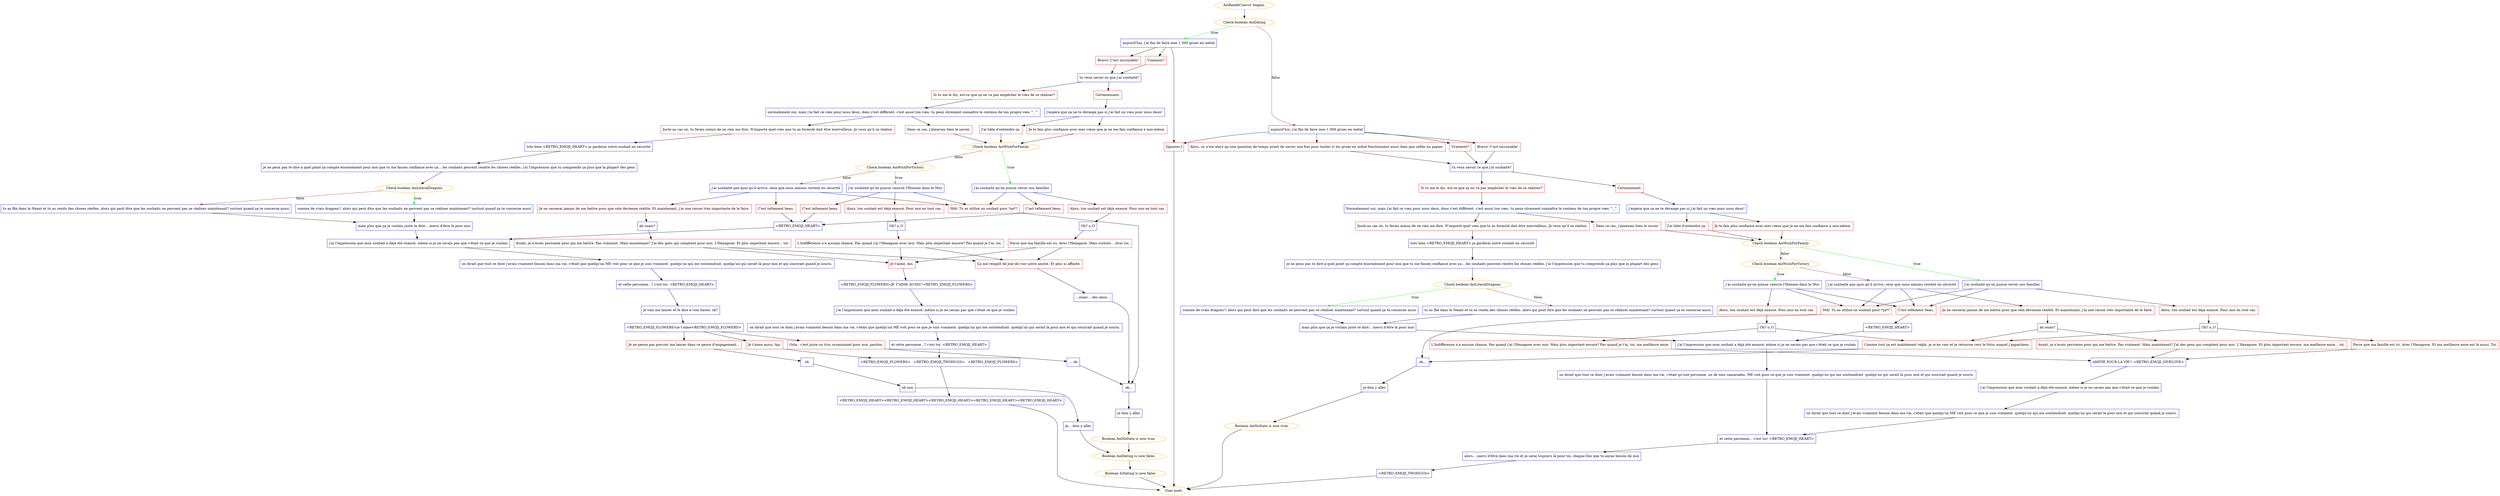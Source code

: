 digraph {
	"AoiRank6Convo1 begins." [color=orange];
		"AoiRank6Convo1 begins." -> j1159499694;
	j1159499694 [label="Check boolean AoiDating",color=orange];
		j1159499694 -> j755354898 [label=true,color=green];
		j1159499694 -> j1176842177 [label=false,color=brown];
	j755354898 [label="aujourd'hui, j'ai fini de faire mes 1 000 grues en métal",shape=box,color=blue];
		j755354898 -> j4185913934;
		j755354898 -> j123803341;
		j755354898 -> j3055069876;
	j1176842177 [label="aujourd'hui, j'ai fini de faire mes 1 000 grues en métal",shape=box,color=blue];
		j1176842177 -> j458545911;
		j1176842177 -> j3963765377;
		j1176842177 -> j2199296912;
		j1176842177 -> j3055069876;
	j4185913934 [label="Vraiment?",shape=box,color=red];
		j4185913934 -> j1592013674;
	j123803341 [label="Bravo! C'est incroyable!",shape=box,color=red];
		j123803341 -> j1592013674;
	j3055069876 [label="[Ignorer.]",shape=box,color=red];
		j3055069876 -> "Chat ends.";
	j458545911 [label="Alors, ce n’est alors qu’une question de temps avant de savoir une fois pour toutes si les grues en métal fonctionnent aussi bien que celles en papier.",shape=box,color=red];
		j458545911 -> j2681898211;
	j3963765377 [label="Vraiment?",shape=box,color=red];
		j3963765377 -> j2681898211;
	j2199296912 [label="Bravo! C'est incroyable!",shape=box,color=red];
		j2199296912 -> j2681898211;
	j1592013674 [label="tu veux savoir ce que j'ai souhaité?",shape=box,color=blue];
		j1592013674 -> j2972726559;
		j1592013674 -> j4107307547;
	"Chat ends." [color=orange];
	j2681898211 [label="tu veux savoir ce que j'ai souhaité?",shape=box,color=blue];
		j2681898211 -> j3197514623;
		j2681898211 -> j3694874866;
	j2972726559 [label="Si tu me le dis, est-ce que ça ne va pas empêcher le vœu de se réaliser?",shape=box,color=red];
		j2972726559 -> j2311130075;
	j4107307547 [label="Certainement.",shape=box,color=red];
		j4107307547 -> j3485296987;
	j3197514623 [label="Si tu me le dis, est-ce que ça ne va pas empêcher le vœu de se réaliser?",shape=box,color=red];
		j3197514623 -> j358157684;
	j3694874866 [label="Certainement.",shape=box,color=red];
		j3694874866 -> j1891020144;
	j2311130075 [label="normalement oui, mais j'ai fait ce vœu pour nous deux, donc c'est différent. c'est aussi ton vœu. tu peux sûrement connaître le contenu de ton propre vœu ^_^",shape=box,color=blue];
		j2311130075 -> j2289231062;
		j2311130075 -> j1850566680;
	j3485296987 [label="j'espère que ça ne te dérange pas si j'ai fait un vœu pour nous deux!",shape=box,color=blue];
		j3485296987 -> j1920546243;
		j3485296987 -> j178596854;
	j358157684 [label="Normalement oui, mais j'ai fait ce vœu pour nous deux, donc c'est différent. c'est aussi ton vœu. tu peux sûrement connaître le contenu de ton propre vœu ^_^",shape=box,color=blue];
		j358157684 -> j3722521399;
		j358157684 -> j1014903841;
	j1891020144 [label="j'espère que ça ne te dérange pas si j'ai fait un vœu pour nous deux!",shape=box,color=blue];
		j1891020144 -> j1210185130;
		j1891020144 -> j2465790926;
	j2289231062 [label="Juste au cas où, tu ferais mieux de ne rien me dire. N'importe quel vœu que tu as formulé doit être merveilleux. Je veux qu'il se réalise.",shape=box,color=red];
		j2289231062 -> j3973125719;
	j1850566680 [label="Dans ce cas, j'aimerais bien le savoir.",shape=box,color=red];
		j1850566680 -> j1731423625;
	j1920546243 [label="Je te fais plus confiance avec mes vœux que je ne me fais confiance à moi-même.",shape=box,color=red];
		j1920546243 -> j1731423625;
	j178596854 [label="J'ai hâte d'entendre ça.",shape=box,color=red];
		j178596854 -> j1731423625;
	j3722521399 [label="Juste au cas où, tu ferais mieux de ne rien me dire. N'importe quel vœu que tu as formulé doit être merveilleux. Je veux qu'il se réalise.",shape=box,color=red];
		j3722521399 -> j2641251753;
	j1014903841 [label="Dans ce cas, j'aimerais bien le savoir.",shape=box,color=red];
		j1014903841 -> j4261509095;
	j1210185130 [label="Je te fais plus confiance avec mes vœux que je ne me fais confiance à moi-même.",shape=box,color=red];
		j1210185130 -> j4261509095;
	j2465790926 [label="J'ai hâte d'entendre ça.",shape=box,color=red];
		j2465790926 -> j4261509095;
	j3973125719 [label="très bien <RETRO_EMOJI_HEART> je garderai notre souhait en sécurité",shape=box,color=blue];
		j3973125719 -> j4020150588;
	j1731423625 [label="Check boolean AoiWishForFamily",color=orange];
		j1731423625 -> j1722472051 [label=true,color=green];
		j1731423625 -> j853113975 [label=false,color=brown];
	j2641251753 [label="très bien <RETRO_EMOJI_HEART> je garderai notre souhait en sécurité",shape=box,color=blue];
		j2641251753 -> j1099246593;
	j4261509095 [label="Check boolean AoiWishForFamily",color=orange];
		j4261509095 -> j804810946 [label=true,color=green];
		j4261509095 -> j2512076100 [label=false,color=brown];
	j4020150588 [label="je ne peux pas te dire à quel point ça compte énormément pour moi que tu me fasses confiance avec ça... les souhaits peuvent rendre les choses réelles. j'ai l'impression que tu comprends ça plus que la plupart des gens",shape=box,color=blue];
		j4020150588 -> j356138990;
	j1722472051 [label="j'ai souhaité qu'on puisse revoir nos familles",shape=box,color=blue];
		j1722472051 -> j2419250773;
		j1722472051 -> j4021092480;
		j1722472051 -> j295005195;
	j853113975 [label="Check boolean AoiWishForVictory",color=orange];
		j853113975 -> j3922546188 [label=true,color=green];
		j853113975 -> j1235371197 [label=false,color=brown];
	j1099246593 [label="je ne peux pas te dire à quel point ça compte énormément pour moi que tu me fasses confiance avec ça... les souhaits peuvent rendre les choses réelles. j'ai l'impression que tu comprends ça plus que la plupart des gens",shape=box,color=blue];
		j1099246593 -> j1681411811;
	j804810946 [label="j'ai souhaité qu'on puisse revoir nos familles",shape=box,color=blue];
		j804810946 -> j1267545057;
		j804810946 -> j878011093;
		j804810946 -> j2751417046;
	j2512076100 [label="Check boolean AoiWishForVictory",color=orange];
		j2512076100 -> j3945186790 [label=true,color=green];
		j2512076100 -> j648817530 [label=false,color=brown];
	j356138990 [label="Check boolean AoiLiteralDragons",color=orange];
		j356138990 -> j1734221197 [label=true,color=green];
		j356138990 -> j3450952323 [label=false,color=brown];
	j2419250773 [label="Alors, ton souhait est déjà exaucé. Pour moi en tout cas.",shape=box,color=red];
		j2419250773 -> j956147911;
	j4021092480 [label="C'est tellement beau.",shape=box,color=red];
		j4021092480 -> j3912188617;
	j295005195 [label="Mdr. Tu as utilisé un souhait pour *ça*?",shape=box,color=red];
		j295005195 -> j523018240;
	j3922546188 [label="j'ai souhaité qu'on puisse vaincre l'Homme dans le Mur",shape=box,color=blue];
		j3922546188 -> j2630437223;
		j3922546188 -> j3745603497;
		j3922546188 -> j295005195;
	j1235371197 [label="j'ai souhaité que quoi qu'il arrive, ceux que nous aimons restent en sécurité",shape=box,color=blue];
		j1235371197 -> j579383069;
		j1235371197 -> j1227830147;
		j1235371197 -> j295005195;
	j1681411811 [label="Check boolean AoiLiteralDragons",color=orange];
		j1681411811 -> j1825142033 [label=true,color=green];
		j1681411811 -> j981490596 [label=false,color=brown];
	j1267545057 [label="Alors, ton souhait est déjà exaucé. Pour moi en tout cas.",shape=box,color=red];
		j1267545057 -> j2164536636;
	j878011093 [label="C'est tellement beau.",shape=box,color=red];
		j878011093 -> j1567217463;
	j2751417046 [label="Mdr. Tu as utilisé un souhait pour *ça*?",shape=box,color=red];
		j2751417046 -> j3383075018;
	j3945186790 [label="j'ai souhaité qu'on puisse vaincre l'Homme dans le Mur",shape=box,color=blue];
		j3945186790 -> j1863973626;
		j3945186790 -> j878011093;
		j3945186790 -> j2751417046;
	j648817530 [label="j'ai souhaité que quoi qu'il arrive, ceux que nous aimons restent en sécurité",shape=box,color=blue];
		j648817530 -> j4045642187;
		j648817530 -> j878011093;
		j648817530 -> j2751417046;
	j1734221197 [label="comme de vrais dragons!! alors qui peut dire que les souhaits ne peuvent pas se réaliser maintenant? surtout quand ça te concerne aussi",shape=box,color=blue];
		j1734221197 -> j1879294706;
	j3450952323 [label="tu as filé dans le Néant et tu as rendu des choses réelles. alors qui peut dire que les souhaits ne peuvent pas se réaliser maintenant? surtout quand ça te concerne aussi",shape=box,color=blue];
		j3450952323 -> j1879294706;
	j956147911 [label="Oh? o_O",shape=box,color=blue];
		j956147911 -> j3325376287;
	j3912188617 [label="<RETRO_EMOJI_HEART>",shape=box,color=blue];
		j3912188617 -> j1530056808;
	j523018240 [label="ok...",shape=box,color=blue];
		j523018240 -> j2827509562;
	j2630437223 [label="Alors, ton souhait est déjà exaucé. Pour moi en tout cas.",shape=box,color=red];
		j2630437223 -> j419361033;
	j3745603497 [label="C'est tellement beau.",shape=box,color=red];
		j3745603497 -> j3912188617;
	j579383069 [label="Je ne cesserai jamais de me battre pour que cela devienne réalité. Et maintenant, j'ai une raison très importante de le faire.",shape=box,color=red];
		j579383069 -> j3877733963;
	j1227830147 [label="C'est tellement beau.",shape=box,color=red];
		j1227830147 -> j3912188617;
	j1825142033 [label="comme de vrais dragons!! alors qui peut dire que les souhaits ne peuvent pas se réaliser maintenant? surtout quand ça te concerne aussi",shape=box,color=blue];
		j1825142033 -> j3360175125;
	j981490596 [label="tu as filé dans le Néant et tu as rendu des choses réelles. alors qui peut dire que les souhaits ne peuvent pas se réaliser maintenant? surtout quand ça te concerne aussi",shape=box,color=blue];
		j981490596 -> j3360175125;
	j2164536636 [label="Oh? o_O",shape=box,color=blue];
		j2164536636 -> j215955576;
		j2164536636 -> j2589941423;
	j1567217463 [label="<RETRO_EMOJI_HEART>",shape=box,color=blue];
		j1567217463 -> j2713658306;
	j3383075018 [label="ok...",shape=box,color=blue];
		j3383075018 -> j1233059355;
	j1863973626 [label="Alors, ton souhait est déjà exaucé. Pour moi en tout cas.",shape=box,color=red];
		j1863973626 -> j772054860;
	j4045642187 [label="Je ne cesserai jamais de me battre pour que cela devienne réalité. Et maintenant, j'ai une raison très importante de le faire.",shape=box,color=red];
		j4045642187 -> j942004980;
	j1879294706 [label="mais plus que ça je voulais juste te dire... merci d'être là pour moi",shape=box,color=blue];
		j1879294706 -> j1530056808;
	j3325376287 [label="Parce que ma famille est ici. Avec l'Hexagone. Mais surtout... Avec toi.",shape=box,color=red];
		j3325376287 -> j2546756086;
		j3325376287 -> j2164121607;
	j1530056808 [label="j'ai l'impression que mon souhait a déjà été exaucé, même si je ne savais pas que c'était ce que je voulais",shape=box,color=blue];
		j1530056808 -> j525190463;
	j2827509562 [label="je dois y aller",shape=box,color=blue];
		j2827509562 -> j1862123684;
	j419361033 [label="Oh? o_O",shape=box,color=blue];
		j419361033 -> j568275935;
	j3877733963 [label="ah ouais?",shape=box,color=blue];
		j3877733963 -> j2604225970;
	j3360175125 [label="mais plus que ça je voulais juste te dire... merci d'être là pour moi",shape=box,color=blue];
		j3360175125 -> j2713658306;
	j215955576 [label="Parce que ma famille est ici. Avec l'Hexagone. Et ma meilleure amie est là aussi. Toi.",shape=box,color=red];
		j215955576 -> j1334564505;
	j2589941423 [label="Comme tout ça est maintenant réglé, je m'en vais et je retourne vers le futur auquel j'appartiens.",shape=box,color=red];
		j2589941423 -> j3383075018;
	j2713658306 [label="j'ai l'impression que mon souhait a déjà été exaucé, même si je ne savais pas que c'était ce que je voulais",shape=box,color=blue];
		j2713658306 -> j1920961628;
	j1233059355 [label="je dois y aller",shape=box,color=blue];
		j1233059355 -> j4121660697;
	j772054860 [label="Oh? o_O",shape=box,color=blue];
		j772054860 -> j2363672122;
		j772054860 -> j2589941423;
	j942004980 [label="ah ouais?",shape=box,color=blue];
		j942004980 -> j3591509547;
		j942004980 -> j2589941423;
	j2546756086 [label="Je t'aime, Aoi.",shape=box,color=red];
		j2546756086 -> j505822410;
	j2164121607 [label="Ça me remplit de joie de voir notre amitié. Et plus si affinité.",shape=box,color=red];
		j2164121607 -> j170280824;
	j525190463 [label="on dirait que tout ce dont j'avais vraiment besoin dans ma vie, c'était que quelqu'un ME voit pour ce que je suis vraiment. quelqu'un qui me soutiendrait. quelqu'un qui serait là pour moi et qui sourirait quand je souris.",shape=box,color=blue];
		j525190463 -> j2704452789;
	j1862123684 [label="Boolean AoiNoDate is now true.",color=orange];
		j1862123684 -> j269073143;
	j568275935 [label="L'Indifférence n'a aucune chance. Pas quand j'ai l'Hexagone avec moi. Mais plus important encore? Pas quand je t'ai, toi.",shape=box,color=red];
		j568275935 -> j2546756086;
		j568275935 -> j2164121607;
	j2604225970 [label="Avant, je n'avais personne pour qui me battre. Pas vraiment. Mais maintenant? J'ai des gens qui comptent pour moi. L'Hexagone. Et plus important encore... toi.",shape=box,color=red];
		j2604225970 -> j2546756086;
		j2604225970 -> j2164121607;
	j1334564505 [label="AMITIÉ POUR LA VIE!! <RETRO_EMOJI_GIVELOVE>",shape=box,color=blue];
		j1334564505 -> j2932750633;
	j1920961628 [label="on dirait que tout ce dont j'avais vraiment besoin dans ma vie, c'était qu'une personne, un de mes camarades, ME voit pour ce que je suis vraiment. quelqu'un qui me soutiendrait. quelqu'un qui serait là pour moi et qui sourirait quand je souris.",shape=box,color=blue];
		j1920961628 -> j2053826324;
	j4121660697 [label="Boolean AoiNoDate is now true.",color=orange];
		j4121660697 -> "Chat ends.";
	j2363672122 [label="L'Indifférence n'a aucune chance. Pas quand j'ai l'Hexagone avec moi. Mais plus important encore? Pas quand je t'ai, toi, ma meilleure amie.",shape=box,color=red];
		j2363672122 -> j1334564505;
	j3591509547 [label="Avant, je n'avais personne pour qui me battre. Pas vraiment. Mais maintenant? J'ai des gens qui comptent pour moi. L'Hexagone. Et plus important encore, ma meilleure amie... toi.",shape=box,color=red];
		j3591509547 -> j1334564505;
	j505822410 [label="<RETRO_EMOJI_FLOWERS>JE T'AIME AUSSI!!<RETRO_EMOJI_FLOWERS>",shape=box,color=blue];
		j505822410 -> j1420394313;
	j170280824 [label="...ouais... des amis...",shape=box,color=blue];
		j170280824 -> j523018240;
	j2704452789 [label="et cette personne...? c'est toi. <RETRO_EMOJI_HEART>",shape=box,color=blue];
		j2704452789 -> j3080627329;
	j269073143 [label="Boolean AoiDating is now false.",color=orange];
		j269073143 -> j1242024027;
	j2932750633 [label="j'ai l'impression que mon souhait a déjà été exaucé, même si je ne savais pas que c'était ce que je voulais",shape=box,color=blue];
		j2932750633 -> j3059729319;
	j2053826324 [label="et cette personne... c'est toi! <RETRO_EMOJI_HEART>",shape=box,color=blue];
		j2053826324 -> j268746675;
	j1420394313 [label="j'ai l'impression que mon souhait a déjà été exaucé, même si je ne savais pas que c'était ce que je voulais",shape=box,color=blue];
		j1420394313 -> j3668512497;
	j3080627329 [label="je vais me lancer et le dire à voix haute, ok?",shape=box,color=blue];
		j3080627329 -> j1344375524;
	j1242024027 [label="Boolean IsDating is now false.",color=orange];
		j1242024027 -> "Chat ends.";
	j3059729319 [label="on dirait que tout ce dont j'avais vraiment besoin dans ma vie, c'était que quelqu'un ME voit pour ce que je suis vraiment. quelqu'un qui me soutiendrait. quelqu'un qui serait là pour moi et qui sourirait quand je souris.",shape=box,color=blue];
		j3059729319 -> j2053826324;
	j268746675 [label="alors... merci d'être dans ma vie et je serai toujours là pour toi, chaque fois que tu auras besoin de moi",shape=box,color=blue];
		j268746675 -> j1368099438;
	j3668512497 [label="on dirait que tout ce dont j'avais vraiment besoin dans ma vie, c'était que quelqu'un ME voit pour ce que je suis vraiment. quelqu'un qui me soutiendrait. quelqu'un qui serait là pour moi et qui sourirait quand je souris.",shape=box,color=blue];
		j3668512497 -> j2090187667;
	j1344375524 [label="<RETRO_EMOJI_FLOWERS>je t'aime<RETRO_EMOJI_FLOWERS>",shape=box,color=blue];
		j1344375524 -> j1644608944;
		j1344375524 -> j1262802132;
		j1344375524 -> j960116702;
	j1368099438 [label="<RETRO_EMOJI_TWOHUGS>",shape=box,color=blue];
		j1368099438 -> "Chat ends.";
	j2090187667 [label="et cette personne...? c'est toi. <RETRO_EMOJI_HEART>",shape=box,color=blue];
		j2090187667 -> j348520668;
	j1644608944 [label="Je t'aime aussi, Aoi.",shape=box,color=red];
		j1644608944 -> j348520668;
	j1262802132 [label="Je ne pense pas pouvoir me lancer dans ce genre d'engagement...",shape=box,color=red];
		j1262802132 -> j1810891736;
	j960116702 [label="Oula - c'est juste un truc occasionnel pour moi, pardon.",shape=box,color=red];
		j960116702 -> j1194362370;
	j348520668 [label="<RETRO_EMOJI_FLOWERS>   <RETRO_EMOJI_TWOHUGS>   <RETRO_EMOJI_FLOWERS>",shape=box,color=blue];
		j348520668 -> j1982409654;
	j1810891736 [label="oh",shape=box,color=blue];
		j1810891736 -> j2420442930;
	j1194362370 [label="... oh",shape=box,color=blue];
		j1194362370 -> j523018240;
	j1982409654 [label="<RETRO_EMOJI_HEART><RETRO_EMOJI_HEART><RETRO_EMOJI_HEART><RETRO_EMOJI_HEART><RETRO_EMOJI_HEART>",shape=box,color=blue];
		j1982409654 -> "Chat ends.";
	j2420442930 [label="oh non",shape=box,color=blue];
		j2420442930 -> j1369421259;
	j1369421259 [label="je... dois y aller",shape=box,color=blue];
		j1369421259 -> j269073143;
}